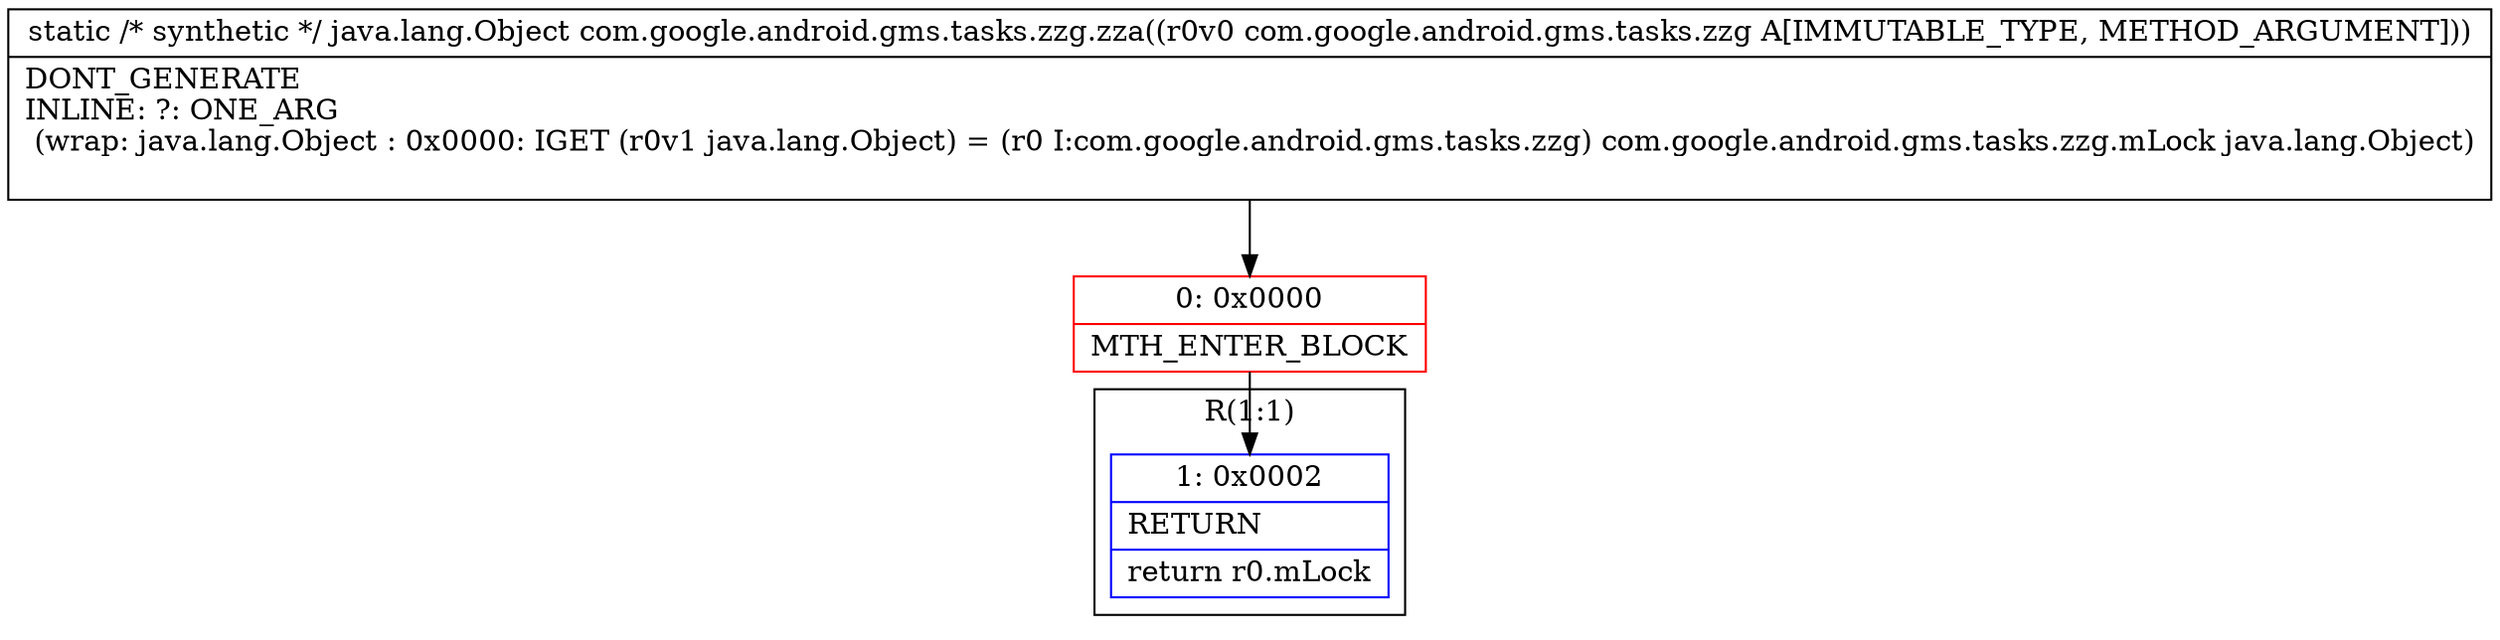 digraph "CFG forcom.google.android.gms.tasks.zzg.zza(Lcom\/google\/android\/gms\/tasks\/zzg;)Ljava\/lang\/Object;" {
subgraph cluster_Region_556604194 {
label = "R(1:1)";
node [shape=record,color=blue];
Node_1 [shape=record,label="{1\:\ 0x0002|RETURN\l|return r0.mLock\l}"];
}
Node_0 [shape=record,color=red,label="{0\:\ 0x0000|MTH_ENTER_BLOCK\l}"];
MethodNode[shape=record,label="{static \/* synthetic *\/ java.lang.Object com.google.android.gms.tasks.zzg.zza((r0v0 com.google.android.gms.tasks.zzg A[IMMUTABLE_TYPE, METHOD_ARGUMENT]))  | DONT_GENERATE\lINLINE: ?: ONE_ARG  \l  (wrap: java.lang.Object : 0x0000: IGET  (r0v1 java.lang.Object) = (r0 I:com.google.android.gms.tasks.zzg) com.google.android.gms.tasks.zzg.mLock java.lang.Object)\l\l}"];
MethodNode -> Node_0;
Node_0 -> Node_1;
}

